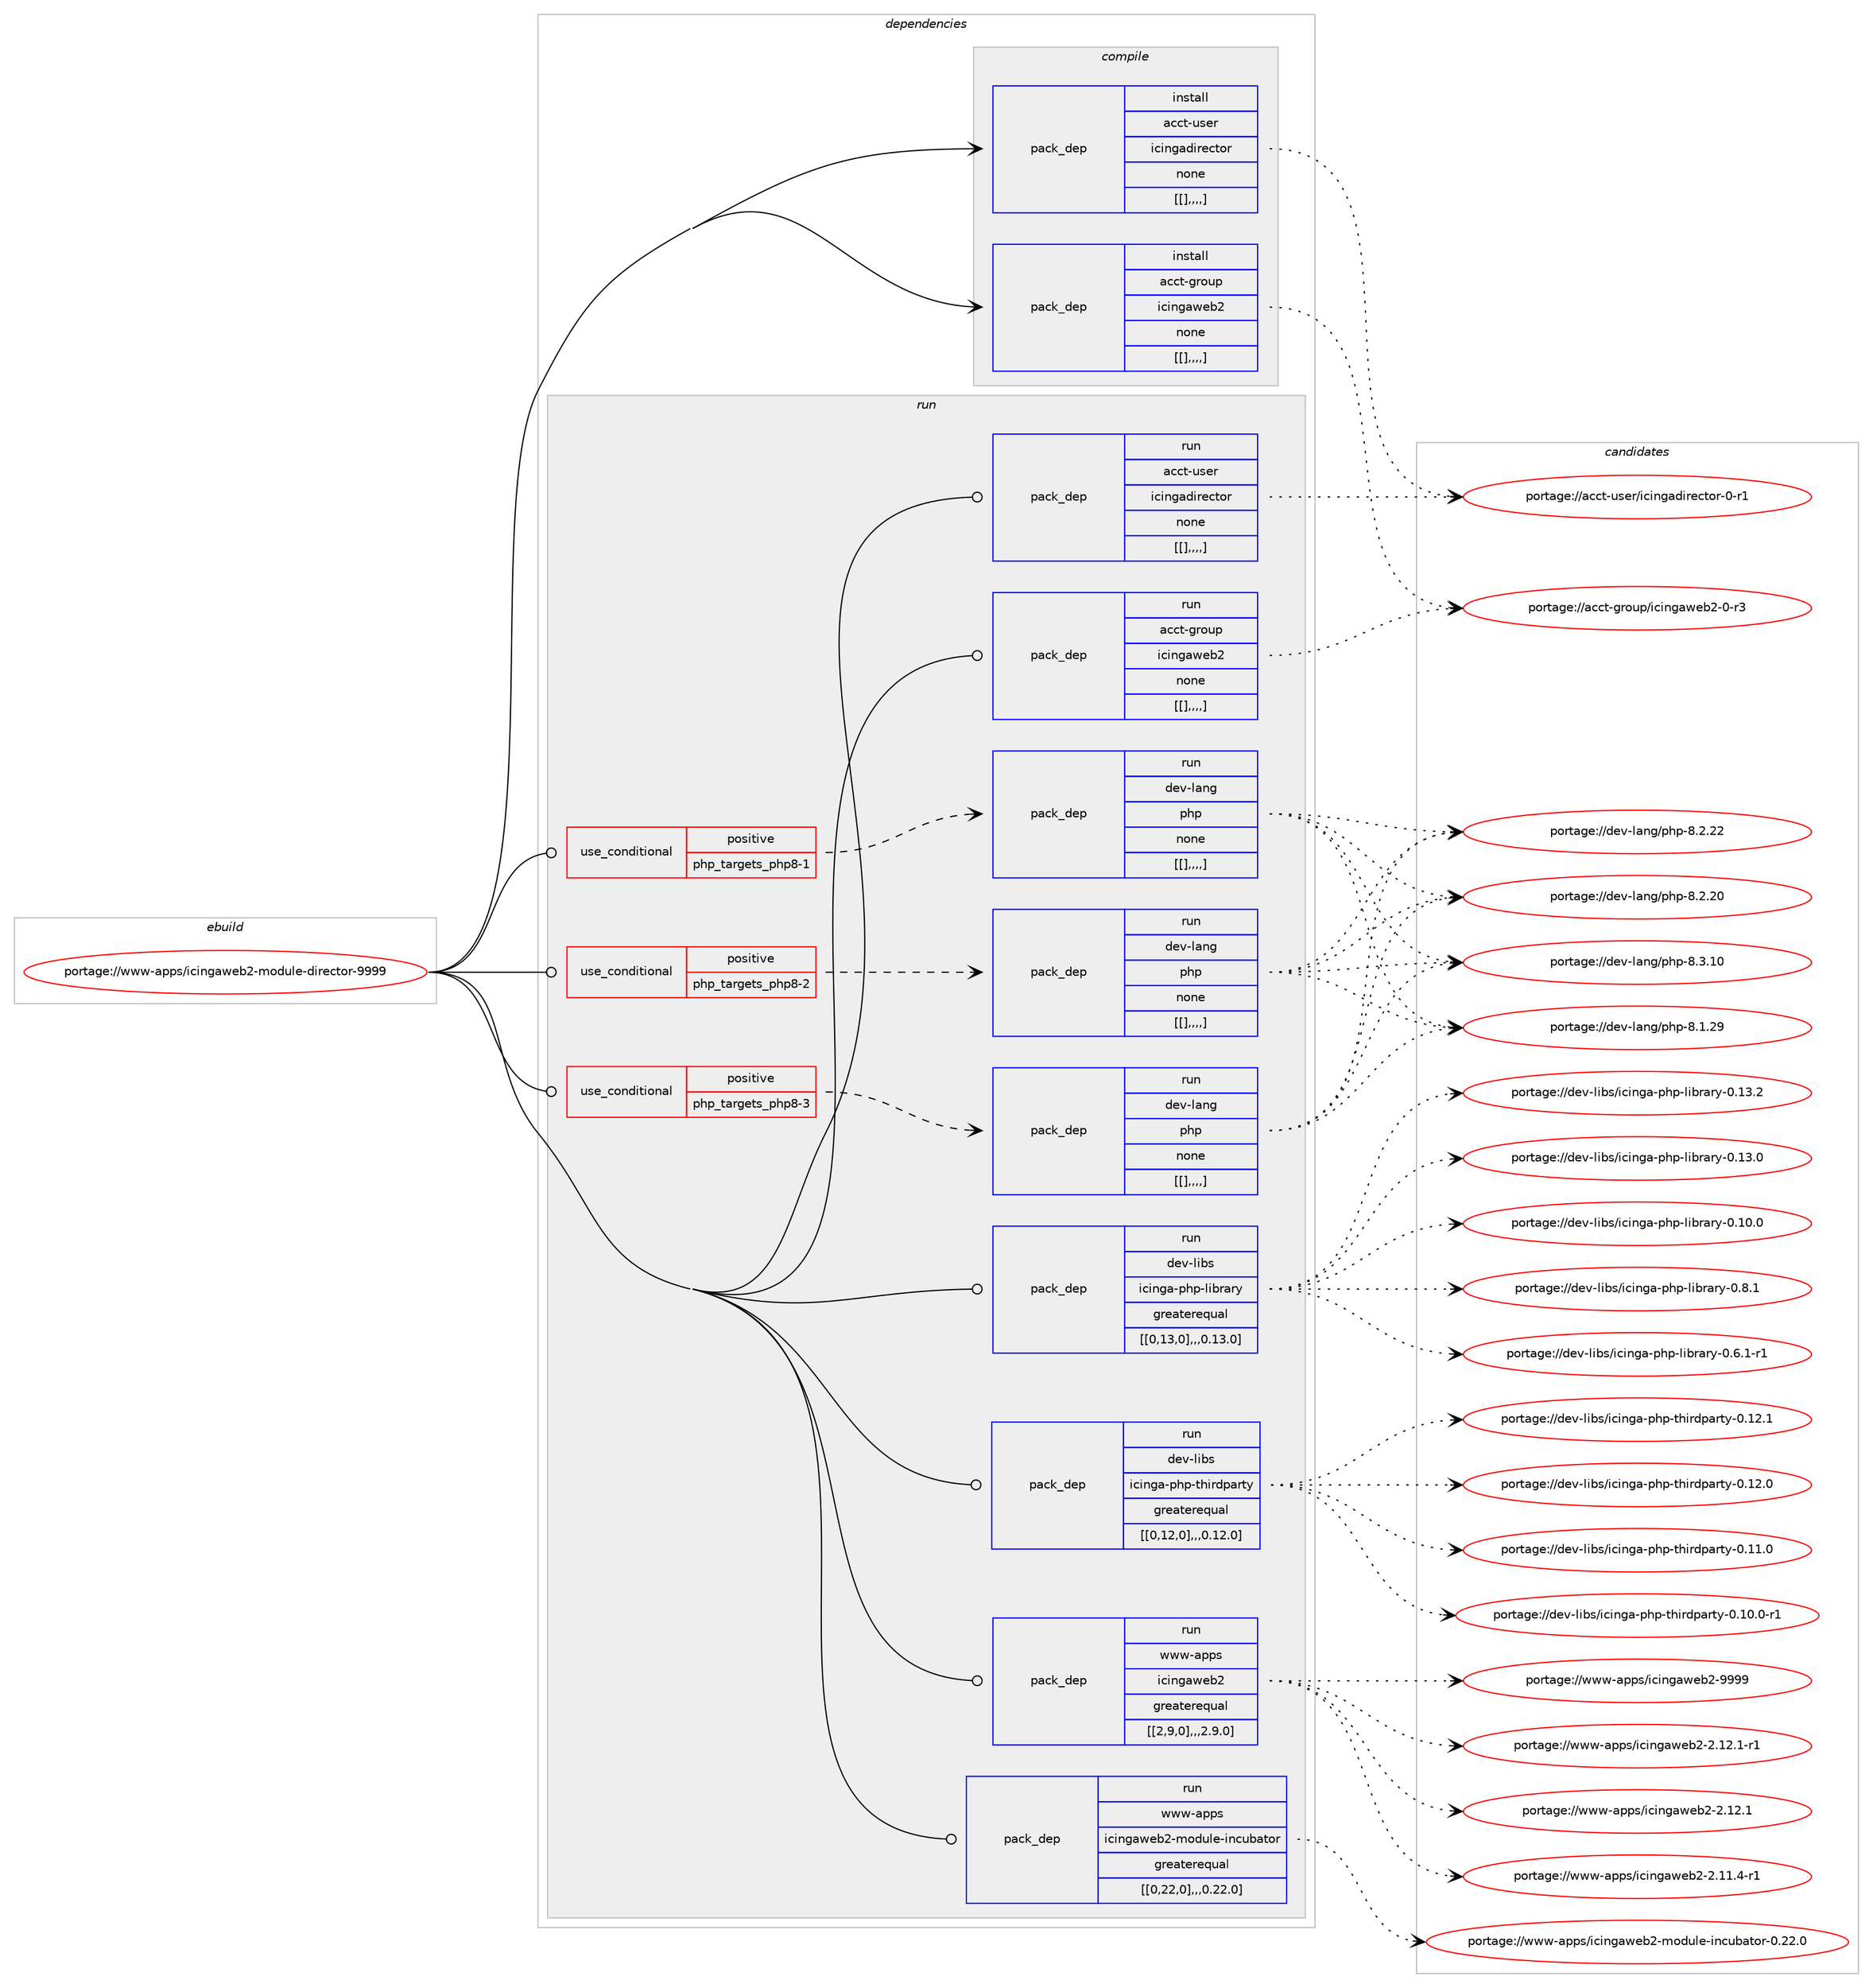 digraph prolog {

# *************
# Graph options
# *************

newrank=true;
concentrate=true;
compound=true;
graph [rankdir=LR,fontname=Helvetica,fontsize=10,ranksep=1.5];#, ranksep=2.5, nodesep=0.2];
edge  [arrowhead=vee];
node  [fontname=Helvetica,fontsize=10];

# **********
# The ebuild
# **********

subgraph cluster_leftcol {
color=gray;
label=<<i>ebuild</i>>;
id [label="portage://www-apps/icingaweb2-module-director-9999", color=red, width=4, href="../www-apps/icingaweb2-module-director-9999.svg"];
}

# ****************
# The dependencies
# ****************

subgraph cluster_midcol {
color=gray;
label=<<i>dependencies</i>>;
subgraph cluster_compile {
fillcolor="#eeeeee";
style=filled;
label=<<i>compile</i>>;
subgraph pack337791 {
dependency464880 [label=<<TABLE BORDER="0" CELLBORDER="1" CELLSPACING="0" CELLPADDING="4" WIDTH="220"><TR><TD ROWSPAN="6" CELLPADDING="30">pack_dep</TD></TR><TR><TD WIDTH="110">install</TD></TR><TR><TD>acct-group</TD></TR><TR><TD>icingaweb2</TD></TR><TR><TD>none</TD></TR><TR><TD>[[],,,,]</TD></TR></TABLE>>, shape=none, color=blue];
}
id:e -> dependency464880:w [weight=20,style="solid",arrowhead="vee"];
subgraph pack337792 {
dependency464881 [label=<<TABLE BORDER="0" CELLBORDER="1" CELLSPACING="0" CELLPADDING="4" WIDTH="220"><TR><TD ROWSPAN="6" CELLPADDING="30">pack_dep</TD></TR><TR><TD WIDTH="110">install</TD></TR><TR><TD>acct-user</TD></TR><TR><TD>icingadirector</TD></TR><TR><TD>none</TD></TR><TR><TD>[[],,,,]</TD></TR></TABLE>>, shape=none, color=blue];
}
id:e -> dependency464881:w [weight=20,style="solid",arrowhead="vee"];
}
subgraph cluster_compileandrun {
fillcolor="#eeeeee";
style=filled;
label=<<i>compile and run</i>>;
}
subgraph cluster_run {
fillcolor="#eeeeee";
style=filled;
label=<<i>run</i>>;
subgraph cond123689 {
dependency464882 [label=<<TABLE BORDER="0" CELLBORDER="1" CELLSPACING="0" CELLPADDING="4"><TR><TD ROWSPAN="3" CELLPADDING="10">use_conditional</TD></TR><TR><TD>positive</TD></TR><TR><TD>php_targets_php8-1</TD></TR></TABLE>>, shape=none, color=red];
subgraph pack337793 {
dependency464883 [label=<<TABLE BORDER="0" CELLBORDER="1" CELLSPACING="0" CELLPADDING="4" WIDTH="220"><TR><TD ROWSPAN="6" CELLPADDING="30">pack_dep</TD></TR><TR><TD WIDTH="110">run</TD></TR><TR><TD>dev-lang</TD></TR><TR><TD>php</TD></TR><TR><TD>none</TD></TR><TR><TD>[[],,,,]</TD></TR></TABLE>>, shape=none, color=blue];
}
dependency464882:e -> dependency464883:w [weight=20,style="dashed",arrowhead="vee"];
}
id:e -> dependency464882:w [weight=20,style="solid",arrowhead="odot"];
subgraph cond123690 {
dependency464884 [label=<<TABLE BORDER="0" CELLBORDER="1" CELLSPACING="0" CELLPADDING="4"><TR><TD ROWSPAN="3" CELLPADDING="10">use_conditional</TD></TR><TR><TD>positive</TD></TR><TR><TD>php_targets_php8-2</TD></TR></TABLE>>, shape=none, color=red];
subgraph pack337794 {
dependency464885 [label=<<TABLE BORDER="0" CELLBORDER="1" CELLSPACING="0" CELLPADDING="4" WIDTH="220"><TR><TD ROWSPAN="6" CELLPADDING="30">pack_dep</TD></TR><TR><TD WIDTH="110">run</TD></TR><TR><TD>dev-lang</TD></TR><TR><TD>php</TD></TR><TR><TD>none</TD></TR><TR><TD>[[],,,,]</TD></TR></TABLE>>, shape=none, color=blue];
}
dependency464884:e -> dependency464885:w [weight=20,style="dashed",arrowhead="vee"];
}
id:e -> dependency464884:w [weight=20,style="solid",arrowhead="odot"];
subgraph cond123691 {
dependency464886 [label=<<TABLE BORDER="0" CELLBORDER="1" CELLSPACING="0" CELLPADDING="4"><TR><TD ROWSPAN="3" CELLPADDING="10">use_conditional</TD></TR><TR><TD>positive</TD></TR><TR><TD>php_targets_php8-3</TD></TR></TABLE>>, shape=none, color=red];
subgraph pack337795 {
dependency464887 [label=<<TABLE BORDER="0" CELLBORDER="1" CELLSPACING="0" CELLPADDING="4" WIDTH="220"><TR><TD ROWSPAN="6" CELLPADDING="30">pack_dep</TD></TR><TR><TD WIDTH="110">run</TD></TR><TR><TD>dev-lang</TD></TR><TR><TD>php</TD></TR><TR><TD>none</TD></TR><TR><TD>[[],,,,]</TD></TR></TABLE>>, shape=none, color=blue];
}
dependency464886:e -> dependency464887:w [weight=20,style="dashed",arrowhead="vee"];
}
id:e -> dependency464886:w [weight=20,style="solid",arrowhead="odot"];
subgraph pack337796 {
dependency464888 [label=<<TABLE BORDER="0" CELLBORDER="1" CELLSPACING="0" CELLPADDING="4" WIDTH="220"><TR><TD ROWSPAN="6" CELLPADDING="30">pack_dep</TD></TR><TR><TD WIDTH="110">run</TD></TR><TR><TD>acct-group</TD></TR><TR><TD>icingaweb2</TD></TR><TR><TD>none</TD></TR><TR><TD>[[],,,,]</TD></TR></TABLE>>, shape=none, color=blue];
}
id:e -> dependency464888:w [weight=20,style="solid",arrowhead="odot"];
subgraph pack337797 {
dependency464889 [label=<<TABLE BORDER="0" CELLBORDER="1" CELLSPACING="0" CELLPADDING="4" WIDTH="220"><TR><TD ROWSPAN="6" CELLPADDING="30">pack_dep</TD></TR><TR><TD WIDTH="110">run</TD></TR><TR><TD>acct-user</TD></TR><TR><TD>icingadirector</TD></TR><TR><TD>none</TD></TR><TR><TD>[[],,,,]</TD></TR></TABLE>>, shape=none, color=blue];
}
id:e -> dependency464889:w [weight=20,style="solid",arrowhead="odot"];
subgraph pack337798 {
dependency464890 [label=<<TABLE BORDER="0" CELLBORDER="1" CELLSPACING="0" CELLPADDING="4" WIDTH="220"><TR><TD ROWSPAN="6" CELLPADDING="30">pack_dep</TD></TR><TR><TD WIDTH="110">run</TD></TR><TR><TD>dev-libs</TD></TR><TR><TD>icinga-php-library</TD></TR><TR><TD>greaterequal</TD></TR><TR><TD>[[0,13,0],,,0.13.0]</TD></TR></TABLE>>, shape=none, color=blue];
}
id:e -> dependency464890:w [weight=20,style="solid",arrowhead="odot"];
subgraph pack337799 {
dependency464891 [label=<<TABLE BORDER="0" CELLBORDER="1" CELLSPACING="0" CELLPADDING="4" WIDTH="220"><TR><TD ROWSPAN="6" CELLPADDING="30">pack_dep</TD></TR><TR><TD WIDTH="110">run</TD></TR><TR><TD>dev-libs</TD></TR><TR><TD>icinga-php-thirdparty</TD></TR><TR><TD>greaterequal</TD></TR><TR><TD>[[0,12,0],,,0.12.0]</TD></TR></TABLE>>, shape=none, color=blue];
}
id:e -> dependency464891:w [weight=20,style="solid",arrowhead="odot"];
subgraph pack337800 {
dependency464892 [label=<<TABLE BORDER="0" CELLBORDER="1" CELLSPACING="0" CELLPADDING="4" WIDTH="220"><TR><TD ROWSPAN="6" CELLPADDING="30">pack_dep</TD></TR><TR><TD WIDTH="110">run</TD></TR><TR><TD>www-apps</TD></TR><TR><TD>icingaweb2</TD></TR><TR><TD>greaterequal</TD></TR><TR><TD>[[2,9,0],,,2.9.0]</TD></TR></TABLE>>, shape=none, color=blue];
}
id:e -> dependency464892:w [weight=20,style="solid",arrowhead="odot"];
subgraph pack337801 {
dependency464893 [label=<<TABLE BORDER="0" CELLBORDER="1" CELLSPACING="0" CELLPADDING="4" WIDTH="220"><TR><TD ROWSPAN="6" CELLPADDING="30">pack_dep</TD></TR><TR><TD WIDTH="110">run</TD></TR><TR><TD>www-apps</TD></TR><TR><TD>icingaweb2-module-incubator</TD></TR><TR><TD>greaterequal</TD></TR><TR><TD>[[0,22,0],,,0.22.0]</TD></TR></TABLE>>, shape=none, color=blue];
}
id:e -> dependency464893:w [weight=20,style="solid",arrowhead="odot"];
}
}

# **************
# The candidates
# **************

subgraph cluster_choices {
rank=same;
color=gray;
label=<<i>candidates</i>>;

subgraph choice337791 {
color=black;
nodesep=1;
choice97999911645103114111117112471059910511010397119101985045484511451 [label="portage://acct-group/icingaweb2-0-r3", color=red, width=4,href="../acct-group/icingaweb2-0-r3.svg"];
dependency464880:e -> choice97999911645103114111117112471059910511010397119101985045484511451:w [style=dotted,weight="100"];
}
subgraph choice337792 {
color=black;
nodesep=1;
choice979999116451171151011144710599105110103971001051141019911611111445484511449 [label="portage://acct-user/icingadirector-0-r1", color=red, width=4,href="../acct-user/icingadirector-0-r1.svg"];
dependency464881:e -> choice979999116451171151011144710599105110103971001051141019911611111445484511449:w [style=dotted,weight="100"];
}
subgraph choice337793 {
color=black;
nodesep=1;
choice10010111845108971101034711210411245564651464948 [label="portage://dev-lang/php-8.3.10", color=red, width=4,href="../dev-lang/php-8.3.10.svg"];
choice10010111845108971101034711210411245564650465050 [label="portage://dev-lang/php-8.2.22", color=red, width=4,href="../dev-lang/php-8.2.22.svg"];
choice10010111845108971101034711210411245564650465048 [label="portage://dev-lang/php-8.2.20", color=red, width=4,href="../dev-lang/php-8.2.20.svg"];
choice10010111845108971101034711210411245564649465057 [label="portage://dev-lang/php-8.1.29", color=red, width=4,href="../dev-lang/php-8.1.29.svg"];
dependency464883:e -> choice10010111845108971101034711210411245564651464948:w [style=dotted,weight="100"];
dependency464883:e -> choice10010111845108971101034711210411245564650465050:w [style=dotted,weight="100"];
dependency464883:e -> choice10010111845108971101034711210411245564650465048:w [style=dotted,weight="100"];
dependency464883:e -> choice10010111845108971101034711210411245564649465057:w [style=dotted,weight="100"];
}
subgraph choice337794 {
color=black;
nodesep=1;
choice10010111845108971101034711210411245564651464948 [label="portage://dev-lang/php-8.3.10", color=red, width=4,href="../dev-lang/php-8.3.10.svg"];
choice10010111845108971101034711210411245564650465050 [label="portage://dev-lang/php-8.2.22", color=red, width=4,href="../dev-lang/php-8.2.22.svg"];
choice10010111845108971101034711210411245564650465048 [label="portage://dev-lang/php-8.2.20", color=red, width=4,href="../dev-lang/php-8.2.20.svg"];
choice10010111845108971101034711210411245564649465057 [label="portage://dev-lang/php-8.1.29", color=red, width=4,href="../dev-lang/php-8.1.29.svg"];
dependency464885:e -> choice10010111845108971101034711210411245564651464948:w [style=dotted,weight="100"];
dependency464885:e -> choice10010111845108971101034711210411245564650465050:w [style=dotted,weight="100"];
dependency464885:e -> choice10010111845108971101034711210411245564650465048:w [style=dotted,weight="100"];
dependency464885:e -> choice10010111845108971101034711210411245564649465057:w [style=dotted,weight="100"];
}
subgraph choice337795 {
color=black;
nodesep=1;
choice10010111845108971101034711210411245564651464948 [label="portage://dev-lang/php-8.3.10", color=red, width=4,href="../dev-lang/php-8.3.10.svg"];
choice10010111845108971101034711210411245564650465050 [label="portage://dev-lang/php-8.2.22", color=red, width=4,href="../dev-lang/php-8.2.22.svg"];
choice10010111845108971101034711210411245564650465048 [label="portage://dev-lang/php-8.2.20", color=red, width=4,href="../dev-lang/php-8.2.20.svg"];
choice10010111845108971101034711210411245564649465057 [label="portage://dev-lang/php-8.1.29", color=red, width=4,href="../dev-lang/php-8.1.29.svg"];
dependency464887:e -> choice10010111845108971101034711210411245564651464948:w [style=dotted,weight="100"];
dependency464887:e -> choice10010111845108971101034711210411245564650465050:w [style=dotted,weight="100"];
dependency464887:e -> choice10010111845108971101034711210411245564650465048:w [style=dotted,weight="100"];
dependency464887:e -> choice10010111845108971101034711210411245564649465057:w [style=dotted,weight="100"];
}
subgraph choice337796 {
color=black;
nodesep=1;
choice97999911645103114111117112471059910511010397119101985045484511451 [label="portage://acct-group/icingaweb2-0-r3", color=red, width=4,href="../acct-group/icingaweb2-0-r3.svg"];
dependency464888:e -> choice97999911645103114111117112471059910511010397119101985045484511451:w [style=dotted,weight="100"];
}
subgraph choice337797 {
color=black;
nodesep=1;
choice979999116451171151011144710599105110103971001051141019911611111445484511449 [label="portage://acct-user/icingadirector-0-r1", color=red, width=4,href="../acct-user/icingadirector-0-r1.svg"];
dependency464889:e -> choice979999116451171151011144710599105110103971001051141019911611111445484511449:w [style=dotted,weight="100"];
}
subgraph choice337798 {
color=black;
nodesep=1;
choice10010111845108105981154710599105110103974511210411245108105981149711412145484649514650 [label="portage://dev-libs/icinga-php-library-0.13.2", color=red, width=4,href="../dev-libs/icinga-php-library-0.13.2.svg"];
choice10010111845108105981154710599105110103974511210411245108105981149711412145484649514648 [label="portage://dev-libs/icinga-php-library-0.13.0", color=red, width=4,href="../dev-libs/icinga-php-library-0.13.0.svg"];
choice10010111845108105981154710599105110103974511210411245108105981149711412145484649484648 [label="portage://dev-libs/icinga-php-library-0.10.0", color=red, width=4,href="../dev-libs/icinga-php-library-0.10.0.svg"];
choice100101118451081059811547105991051101039745112104112451081059811497114121454846564649 [label="portage://dev-libs/icinga-php-library-0.8.1", color=red, width=4,href="../dev-libs/icinga-php-library-0.8.1.svg"];
choice1001011184510810598115471059910511010397451121041124510810598114971141214548465446494511449 [label="portage://dev-libs/icinga-php-library-0.6.1-r1", color=red, width=4,href="../dev-libs/icinga-php-library-0.6.1-r1.svg"];
dependency464890:e -> choice10010111845108105981154710599105110103974511210411245108105981149711412145484649514650:w [style=dotted,weight="100"];
dependency464890:e -> choice10010111845108105981154710599105110103974511210411245108105981149711412145484649514648:w [style=dotted,weight="100"];
dependency464890:e -> choice10010111845108105981154710599105110103974511210411245108105981149711412145484649484648:w [style=dotted,weight="100"];
dependency464890:e -> choice100101118451081059811547105991051101039745112104112451081059811497114121454846564649:w [style=dotted,weight="100"];
dependency464890:e -> choice1001011184510810598115471059910511010397451121041124510810598114971141214548465446494511449:w [style=dotted,weight="100"];
}
subgraph choice337799 {
color=black;
nodesep=1;
choice100101118451081059811547105991051101039745112104112451161041051141001129711411612145484649504649 [label="portage://dev-libs/icinga-php-thirdparty-0.12.1", color=red, width=4,href="../dev-libs/icinga-php-thirdparty-0.12.1.svg"];
choice100101118451081059811547105991051101039745112104112451161041051141001129711411612145484649504648 [label="portage://dev-libs/icinga-php-thirdparty-0.12.0", color=red, width=4,href="../dev-libs/icinga-php-thirdparty-0.12.0.svg"];
choice100101118451081059811547105991051101039745112104112451161041051141001129711411612145484649494648 [label="portage://dev-libs/icinga-php-thirdparty-0.11.0", color=red, width=4,href="../dev-libs/icinga-php-thirdparty-0.11.0.svg"];
choice1001011184510810598115471059910511010397451121041124511610410511410011297114116121454846494846484511449 [label="portage://dev-libs/icinga-php-thirdparty-0.10.0-r1", color=red, width=4,href="../dev-libs/icinga-php-thirdparty-0.10.0-r1.svg"];
dependency464891:e -> choice100101118451081059811547105991051101039745112104112451161041051141001129711411612145484649504649:w [style=dotted,weight="100"];
dependency464891:e -> choice100101118451081059811547105991051101039745112104112451161041051141001129711411612145484649504648:w [style=dotted,weight="100"];
dependency464891:e -> choice100101118451081059811547105991051101039745112104112451161041051141001129711411612145484649494648:w [style=dotted,weight="100"];
dependency464891:e -> choice1001011184510810598115471059910511010397451121041124511610410511410011297114116121454846494846484511449:w [style=dotted,weight="100"];
}
subgraph choice337800 {
color=black;
nodesep=1;
choice119119119459711211211547105991051101039711910198504557575757 [label="portage://www-apps/icingaweb2-9999", color=red, width=4,href="../www-apps/icingaweb2-9999.svg"];
choice11911911945971121121154710599105110103971191019850455046495046494511449 [label="portage://www-apps/icingaweb2-2.12.1-r1", color=red, width=4,href="../www-apps/icingaweb2-2.12.1-r1.svg"];
choice1191191194597112112115471059910511010397119101985045504649504649 [label="portage://www-apps/icingaweb2-2.12.1", color=red, width=4,href="../www-apps/icingaweb2-2.12.1.svg"];
choice11911911945971121121154710599105110103971191019850455046494946524511449 [label="portage://www-apps/icingaweb2-2.11.4-r1", color=red, width=4,href="../www-apps/icingaweb2-2.11.4-r1.svg"];
dependency464892:e -> choice119119119459711211211547105991051101039711910198504557575757:w [style=dotted,weight="100"];
dependency464892:e -> choice11911911945971121121154710599105110103971191019850455046495046494511449:w [style=dotted,weight="100"];
dependency464892:e -> choice1191191194597112112115471059910511010397119101985045504649504649:w [style=dotted,weight="100"];
dependency464892:e -> choice11911911945971121121154710599105110103971191019850455046494946524511449:w [style=dotted,weight="100"];
}
subgraph choice337801 {
color=black;
nodesep=1;
choice11911911945971121121154710599105110103971191019850451091111001171081014510511099117989711611111445484650504648 [label="portage://www-apps/icingaweb2-module-incubator-0.22.0", color=red, width=4,href="../www-apps/icingaweb2-module-incubator-0.22.0.svg"];
dependency464893:e -> choice11911911945971121121154710599105110103971191019850451091111001171081014510511099117989711611111445484650504648:w [style=dotted,weight="100"];
}
}

}
